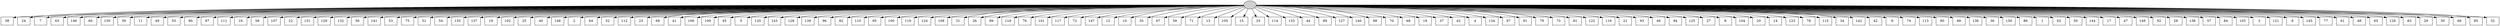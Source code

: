digraph G {
0[style=filled, fillcolor=grey82, label=""];
1[shape=box,style=filled, fillcolor=white,label="38\n"];
2[shape=box,style=filled, fillcolor=white,label="24\n"];
3[shape=box,style=filled, fillcolor=white,label="7\n"];
4[shape=box,style=filled, fillcolor=white,label="63\n"];
5[shape=box,style=filled, fillcolor=white,label="146\n"];
6[shape=box,style=filled, fillcolor=white,label="60\n"];
7[shape=box,style=filled, fillcolor=white,label="130\n"];
8[shape=box,style=filled, fillcolor=white,label="39\n"];
9[shape=box,style=filled, fillcolor=white,label="11\n"];
10[shape=box,style=filled, fillcolor=white,label="49\n"];
11[shape=box,style=filled, fillcolor=white,label="55\n"];
12[shape=box,style=filled, fillcolor=white,label="90\n"];
13[shape=box,style=filled, fillcolor=white,label="87\n"];
14[shape=box,style=filled, fillcolor=white,label="111\n"];
15[shape=box,style=filled, fillcolor=white,label="16\n"];
16[shape=box,style=filled, fillcolor=white,label="58\n"];
17[shape=box,style=filled, fillcolor=white,label="107\n"];
18[shape=box,style=filled, fillcolor=white,label="22\n"];
19[shape=box,style=filled, fillcolor=white,label="131\n"];
20[shape=box,style=filled, fillcolor=white,label="129\n"];
21[shape=box,style=filled, fillcolor=white,label="132\n"];
22[shape=box,style=filled, fillcolor=white,label="56\n"];
23[shape=box,style=filled, fillcolor=white,label="141\n"];
24[shape=box,style=filled, fillcolor=white,label="53\n"];
25[shape=box,style=filled, fillcolor=white,label="75\n"];
26[shape=box,style=filled, fillcolor=white,label="51\n"];
27[shape=box,style=filled, fillcolor=white,label="54\n"];
28[shape=box,style=filled, fillcolor=white,label="135\n"];
29[shape=box,style=filled, fillcolor=white,label="137\n"];
30[shape=box,style=filled, fillcolor=white,label="19\n"];
31[shape=box,style=filled, fillcolor=white,label="102\n"];
32[shape=box,style=filled, fillcolor=white,label="25\n"];
33[shape=box,style=filled, fillcolor=white,label="40\n"];
34[shape=box,style=filled, fillcolor=white,label="148\n"];
35[shape=box,style=filled, fillcolor=white,label="2\n"];
36[shape=box,style=filled, fillcolor=white,label="64\n"];
37[shape=box,style=filled, fillcolor=white,label="52\n"];
38[shape=box,style=filled, fillcolor=white,label="112\n"];
39[shape=box,style=filled, fillcolor=white,label="23\n"];
40[shape=box,style=filled, fillcolor=white,label="69\n"];
41[shape=box,style=filled, fillcolor=white,label="41\n"];
42[shape=box,style=filled, fillcolor=white,label="106\n"];
43[shape=box,style=filled, fillcolor=white,label="109\n"];
44[shape=box,style=filled, fillcolor=white,label="45\n"];
45[shape=box,style=filled, fillcolor=white,label="5\n"];
46[shape=box,style=filled, fillcolor=white,label="120\n"];
47[shape=box,style=filled, fillcolor=white,label="143\n"];
48[shape=box,style=filled, fillcolor=white,label="128\n"];
49[shape=box,style=filled, fillcolor=white,label="139\n"];
50[shape=box,style=filled, fillcolor=white,label="96\n"];
51[shape=box,style=filled, fillcolor=white,label="82\n"];
52[shape=box,style=filled, fillcolor=white,label="110\n"];
53[shape=box,style=filled, fillcolor=white,label="95\n"];
54[shape=box,style=filled, fillcolor=white,label="100\n"];
55[shape=box,style=filled, fillcolor=white,label="119\n"];
56[shape=box,style=filled, fillcolor=white,label="124\n"];
57[shape=box,style=filled, fillcolor=white,label="108\n"];
58[shape=box,style=filled, fillcolor=white,label="31\n"];
59[shape=box,style=filled, fillcolor=white,label="26\n"];
60[shape=box,style=filled, fillcolor=white,label="99\n"];
61[shape=box,style=filled, fillcolor=white,label="118\n"];
62[shape=box,style=filled, fillcolor=white,label="76\n"];
63[shape=box,style=filled, fillcolor=white,label="101\n"];
64[shape=box,style=filled, fillcolor=white,label="117\n"];
65[shape=box,style=filled, fillcolor=white,label="72\n"];
66[shape=box,style=filled, fillcolor=white,label="147\n"];
67[shape=box,style=filled, fillcolor=white,label="12\n"];
68[shape=box,style=filled, fillcolor=white,label="10\n"];
69[shape=box,style=filled, fillcolor=white,label="35\n"];
70[shape=box,style=filled, fillcolor=white,label="67\n"];
71[shape=box,style=filled, fillcolor=white,label="59\n"];
72[shape=box,style=filled, fillcolor=white,label="71\n"];
73[shape=box,style=filled, fillcolor=white,label="13\n"];
74[shape=box,style=filled, fillcolor=white,label="105\n"];
75[shape=box,style=filled, fillcolor=white,label="15\n"];
76[shape=box,style=filled, fillcolor=white,label="33\n"];
77[shape=box,style=filled, fillcolor=white,label="114\n"];
78[shape=box,style=filled, fillcolor=white,label="133\n"];
79[shape=box,style=filled, fillcolor=white,label="44\n"];
80[shape=box,style=filled, fillcolor=white,label="89\n"];
81[shape=box,style=filled, fillcolor=white,label="127\n"];
82[shape=box,style=filled, fillcolor=white,label="140\n"];
83[shape=box,style=filled, fillcolor=white,label="98\n"];
84[shape=box,style=filled, fillcolor=white,label="70\n"];
85[shape=box,style=filled, fillcolor=white,label="68\n"];
86[shape=box,style=filled, fillcolor=white,label="18\n"];
87[shape=box,style=filled, fillcolor=white,label="37\n"];
88[shape=box,style=filled, fillcolor=white,label="43\n"];
89[shape=box,style=filled, fillcolor=white,label="4\n"];
90[shape=box,style=filled, fillcolor=white,label="134\n"];
91[shape=box,style=filled, fillcolor=white,label="97\n"];
92[shape=box,style=filled, fillcolor=white,label="91\n"];
93[shape=box,style=filled, fillcolor=white,label="79\n"];
94[shape=box,style=filled, fillcolor=white,label="73\n"];
95[shape=box,style=filled, fillcolor=white,label="81\n"];
96[shape=box,style=filled, fillcolor=white,label="122\n"];
97[shape=box,style=filled, fillcolor=white,label="116\n"];
98[shape=box,style=filled, fillcolor=white,label="21\n"];
99[shape=box,style=filled, fillcolor=white,label="93\n"];
100[shape=box,style=filled, fillcolor=white,label="46\n"];
101[shape=box,style=filled, fillcolor=white,label="94\n"];
102[shape=box,style=filled, fillcolor=white,label="125\n"];
103[shape=box,style=filled, fillcolor=white,label="27\n"];
104[shape=box,style=filled, fillcolor=white,label="8\n"];
105[shape=box,style=filled, fillcolor=white,label="104\n"];
106[shape=box,style=filled, fillcolor=white,label="20\n"];
107[shape=box,style=filled, fillcolor=white,label="14\n"];
108[shape=box,style=filled, fillcolor=white,label="123\n"];
109[shape=box,style=filled, fillcolor=white,label="78\n"];
110[shape=box,style=filled, fillcolor=white,label="115\n"];
111[shape=box,style=filled, fillcolor=white,label="34\n"];
112[shape=box,style=filled, fillcolor=white,label="142\n"];
113[shape=box,style=filled, fillcolor=white,label="42\n"];
114[shape=box,style=filled, fillcolor=white,label="9\n"];
115[shape=box,style=filled, fillcolor=white,label="74\n"];
116[shape=box,style=filled, fillcolor=white,label="113\n"];
117[shape=box,style=filled, fillcolor=white,label="80\n"];
118[shape=box,style=filled, fillcolor=white,label="88\n"];
119[shape=box,style=filled, fillcolor=white,label="136\n"];
120[shape=box,style=filled, fillcolor=white,label="36\n"];
121[shape=box,style=filled, fillcolor=white,label="150\n"];
122[shape=box,style=filled, fillcolor=white,label="86\n"];
123[shape=box,style=filled, fillcolor=white,label="1\n"];
124[shape=box,style=filled, fillcolor=white,label="62\n"];
125[shape=box,style=filled, fillcolor=white,label="50\n"];
126[shape=box,style=filled, fillcolor=white,label="144\n"];
127[shape=box,style=filled, fillcolor=white,label="17\n"];
128[shape=box,style=filled, fillcolor=white,label="47\n"];
129[shape=box,style=filled, fillcolor=white,label="149\n"];
130[shape=box,style=filled, fillcolor=white,label="92\n"];
131[shape=box,style=filled, fillcolor=white,label="28\n"];
132[shape=box,style=filled, fillcolor=white,label="138\n"];
133[shape=box,style=filled, fillcolor=white,label="57\n"];
134[shape=box,style=filled, fillcolor=white,label="84\n"];
135[shape=box,style=filled, fillcolor=white,label="103\n"];
136[shape=box,style=filled, fillcolor=white,label="3\n"];
137[shape=box,style=filled, fillcolor=white,label="121\n"];
138[shape=box,style=filled, fillcolor=white,label="6\n"];
139[shape=box,style=filled, fillcolor=white,label="145\n"];
140[shape=box,style=filled, fillcolor=white,label="77\n"];
141[shape=box,style=filled, fillcolor=white,label="61\n"];
142[shape=box,style=filled, fillcolor=white,label="48\n"];
143[shape=box,style=filled, fillcolor=white,label="65\n"];
144[shape=box,style=filled, fillcolor=white,label="126\n"];
145[shape=box,style=filled, fillcolor=white,label="83\n"];
146[shape=box,style=filled, fillcolor=white,label="29\n"];
147[shape=box,style=filled, fillcolor=white,label="30\n"];
148[shape=box,style=filled, fillcolor=white,label="66\n"];
149[shape=box,style=filled, fillcolor=white,label="85\n"];
150[shape=box,style=filled, fillcolor=white,label="32\n"];
0->1 ;
0->2 ;
0->3 ;
0->4 ;
0->5 ;
0->6 ;
0->7 ;
0->8 ;
0->9 ;
0->10 ;
0->11 ;
0->12 ;
0->13 ;
0->14 ;
0->15 ;
0->16 ;
0->17 ;
0->18 ;
0->19 ;
0->20 ;
0->21 ;
0->22 ;
0->23 ;
0->24 ;
0->25 ;
0->26 ;
0->27 ;
0->28 ;
0->29 ;
0->30 ;
0->31 ;
0->32 ;
0->33 ;
0->34 ;
0->35 ;
0->36 ;
0->37 ;
0->38 ;
0->39 ;
0->40 ;
0->41 ;
0->42 ;
0->43 ;
0->44 ;
0->45 ;
0->46 ;
0->47 ;
0->48 ;
0->49 ;
0->50 ;
0->51 ;
0->52 ;
0->53 ;
0->54 ;
0->55 ;
0->56 ;
0->57 ;
0->58 ;
0->59 ;
0->60 ;
0->61 ;
0->62 ;
0->63 ;
0->64 ;
0->65 ;
0->66 ;
0->67 ;
0->68 ;
0->69 ;
0->70 ;
0->71 ;
0->72 ;
0->73 ;
0->74 ;
0->75 ;
0->76 ;
0->77 ;
0->78 ;
0->79 ;
0->80 ;
0->81 ;
0->82 ;
0->83 ;
0->84 ;
0->85 ;
0->86 ;
0->87 ;
0->88 ;
0->89 ;
0->90 ;
0->91 ;
0->92 ;
0->93 ;
0->94 ;
0->95 ;
0->96 ;
0->97 ;
0->98 ;
0->99 ;
0->100 ;
0->101 ;
0->102 ;
0->103 ;
0->104 ;
0->105 ;
0->106 ;
0->107 ;
0->108 ;
0->109 ;
0->110 ;
0->111 ;
0->112 ;
0->113 ;
0->114 ;
0->115 ;
0->116 ;
0->117 ;
0->118 ;
0->119 ;
0->120 ;
0->121 ;
0->122 ;
0->123 ;
0->124 ;
0->125 ;
0->126 ;
0->127 ;
0->128 ;
0->129 ;
0->130 ;
0->131 ;
0->132 ;
0->133 ;
0->134 ;
0->135 ;
0->136 ;
0->137 ;
0->138 ;
0->139 ;
0->140 ;
0->141 ;
0->142 ;
0->143 ;
0->144 ;
0->145 ;
0->146 ;
0->147 ;
0->148 ;
0->149 ;
0->150 ;
}
